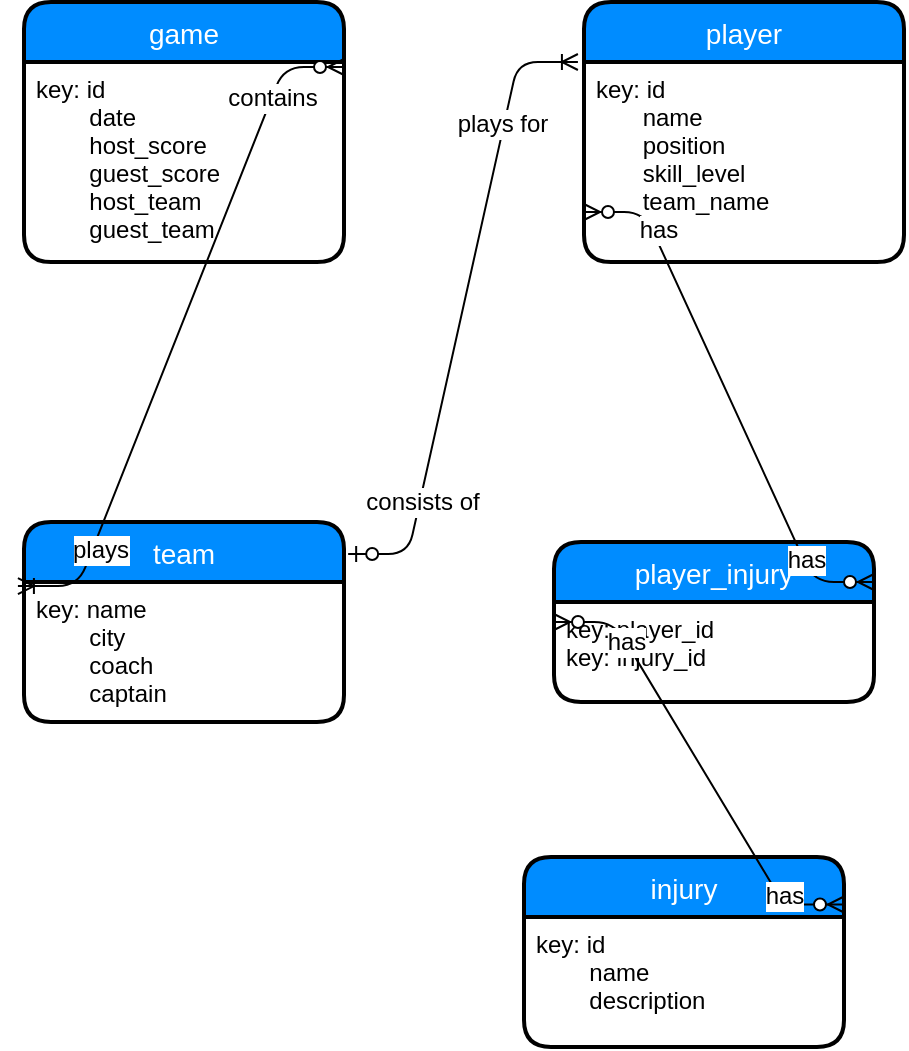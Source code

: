<mxfile pages="1" version="11.2.9" type="github"><diagram id="vhXfp4JsjjdhGnUz7M-C" name="Page-1"><mxGraphModel dx="1408" dy="731" grid="1" gridSize="10" guides="1" tooltips="1" connect="1" arrows="1" fold="1" page="1" pageScale="1" pageWidth="850" pageHeight="1100" math="0" shadow="0"><root><mxCell id="0"/><mxCell id="1" parent="0"/><mxCell id="agYAYHVk1H-KvEL8Wrme-14" value="team" style="swimlane;childLayout=stackLayout;horizontal=1;startSize=30;horizontalStack=0;fillColor=#008cff;fontColor=#FFFFFF;rounded=1;fontSize=14;fontStyle=0;strokeWidth=2;resizeParent=0;resizeLast=1;shadow=0;dashed=0;align=center;" parent="1" vertex="1"><mxGeometry x="80" y="300" width="160" height="100" as="geometry"/></mxCell><mxCell id="agYAYHVk1H-KvEL8Wrme-15" value="key: name&#10;        city&#10;        coach&#10;        captain" style="align=left;strokeColor=none;fillColor=none;spacingLeft=4;fontSize=12;verticalAlign=top;resizable=0;rotatable=0;part=1;fontStyle=0" parent="agYAYHVk1H-KvEL8Wrme-14" vertex="1"><mxGeometry y="30" width="160" height="70" as="geometry"/></mxCell><mxCell id="agYAYHVk1H-KvEL8Wrme-16" value="game" style="swimlane;childLayout=stackLayout;horizontal=1;startSize=30;horizontalStack=0;fillColor=#008cff;fontColor=#FFFFFF;rounded=1;fontSize=14;fontStyle=0;strokeWidth=2;resizeParent=0;resizeLast=1;shadow=0;dashed=0;align=center;" parent="1" vertex="1"><mxGeometry x="80" y="40" width="160" height="130" as="geometry"/></mxCell><mxCell id="agYAYHVk1H-KvEL8Wrme-17" value="key: id&#10;        date&#10;        host_score&#10;        guest_score&#10;        host_team&#10;        guest_team&#10;" style="align=left;strokeColor=none;fillColor=none;spacingLeft=4;fontSize=12;verticalAlign=top;resizable=0;rotatable=0;part=1;" parent="agYAYHVk1H-KvEL8Wrme-16" vertex="1"><mxGeometry y="30" width="160" height="100" as="geometry"/></mxCell><mxCell id="agYAYHVk1H-KvEL8Wrme-20" value="injury" style="swimlane;childLayout=stackLayout;horizontal=1;startSize=30;horizontalStack=0;fillColor=#008cff;fontColor=#FFFFFF;rounded=1;fontSize=14;fontStyle=0;strokeWidth=2;resizeParent=0;resizeLast=1;shadow=0;dashed=0;align=center;" parent="1" vertex="1"><mxGeometry x="330" y="467.5" width="160" height="95" as="geometry"/></mxCell><mxCell id="agYAYHVk1H-KvEL8Wrme-21" value="key: id&#10;        name&#10;        description" style="align=left;strokeColor=none;fillColor=none;spacingLeft=4;fontSize=12;verticalAlign=top;resizable=0;rotatable=0;part=1;" parent="agYAYHVk1H-KvEL8Wrme-20" vertex="1"><mxGeometry y="30" width="160" height="65" as="geometry"/></mxCell><mxCell id="agYAYHVk1H-KvEL8Wrme-24" value="" style="edgeStyle=entityRelationEdgeStyle;fontSize=12;html=1;endArrow=ERoneToMany;startArrow=ERzeroToMany;exitX=1;exitY=0.25;exitDx=0;exitDy=0;entryX=-0.019;entryY=0.029;entryDx=0;entryDy=0;entryPerimeter=0;" parent="1" source="agYAYHVk1H-KvEL8Wrme-16" target="agYAYHVk1H-KvEL8Wrme-15" edge="1"><mxGeometry width="100" height="100" relative="1" as="geometry"><mxPoint x="330" y="370" as="sourcePoint"/><mxPoint x="430" y="270" as="targetPoint"/></mxGeometry></mxCell><mxCell id="AAfJj_llaEV30lBEQIla-10" value="contains" style="text;html=1;resizable=0;points=[];align=center;verticalAlign=middle;labelBackgroundColor=#ffffff;" vertex="1" connectable="0" parent="agYAYHVk1H-KvEL8Wrme-24"><mxGeometry x="-0.727" relative="1" as="geometry"><mxPoint as="offset"/></mxGeometry></mxCell><mxCell id="AAfJj_llaEV30lBEQIla-11" value="plays" style="text;html=1;resizable=0;points=[];align=center;verticalAlign=middle;labelBackgroundColor=#ffffff;" vertex="1" connectable="0" parent="agYAYHVk1H-KvEL8Wrme-24"><mxGeometry x="0.697" y="3" relative="1" as="geometry"><mxPoint as="offset"/></mxGeometry></mxCell><mxCell id="AAfJj_llaEV30lBEQIla-1" value="player_injury" style="swimlane;childLayout=stackLayout;horizontal=1;startSize=30;horizontalStack=0;fillColor=#008cff;fontColor=#FFFFFF;rounded=1;fontSize=14;fontStyle=0;strokeWidth=2;resizeParent=0;resizeLast=1;shadow=0;dashed=0;align=center;" vertex="1" parent="1"><mxGeometry x="345" y="310" width="160" height="80" as="geometry"/></mxCell><mxCell id="AAfJj_llaEV30lBEQIla-2" value="key: player_id&#10;key: injury_id" style="align=left;strokeColor=none;fillColor=none;spacingLeft=4;fontSize=12;verticalAlign=top;resizable=0;rotatable=0;part=1;" vertex="1" parent="AAfJj_llaEV30lBEQIla-1"><mxGeometry y="30" width="160" height="50" as="geometry"/></mxCell><mxCell id="AAfJj_llaEV30lBEQIla-3" value="" style="edgeStyle=entityRelationEdgeStyle;fontSize=12;html=1;endArrow=ERoneToMany;startArrow=ERzeroToOne;exitX=1.013;exitY=0.16;exitDx=0;exitDy=0;entryX=-0.019;entryY=0;entryDx=0;entryDy=0;entryPerimeter=0;exitPerimeter=0;" edge="1" parent="1" source="agYAYHVk1H-KvEL8Wrme-14" target="agYAYHVk1H-KvEL8Wrme-19"><mxGeometry width="100" height="100" relative="1" as="geometry"><mxPoint x="240" y="622.5" as="sourcePoint"/><mxPoint x="290" y="527.5" as="targetPoint"/></mxGeometry></mxCell><mxCell id="AAfJj_llaEV30lBEQIla-12" value="consists of" style="text;html=1;resizable=0;points=[];align=center;verticalAlign=middle;labelBackgroundColor=#ffffff;" vertex="1" connectable="0" parent="AAfJj_llaEV30lBEQIla-3"><mxGeometry x="-0.635" y="-1" relative="1" as="geometry"><mxPoint as="offset"/></mxGeometry></mxCell><mxCell id="AAfJj_llaEV30lBEQIla-13" value="plays for" style="text;html=1;resizable=0;points=[];align=center;verticalAlign=middle;labelBackgroundColor=#ffffff;" vertex="1" connectable="0" parent="AAfJj_llaEV30lBEQIla-3"><mxGeometry x="0.603" y="1" relative="1" as="geometry"><mxPoint as="offset"/></mxGeometry></mxCell><mxCell id="agYAYHVk1H-KvEL8Wrme-18" value="player" style="swimlane;childLayout=stackLayout;horizontal=1;startSize=30;horizontalStack=0;fillColor=#008cff;fontColor=#FFFFFF;rounded=1;fontSize=14;fontStyle=0;strokeWidth=2;resizeParent=0;resizeLast=1;shadow=0;dashed=0;align=center;" parent="1" vertex="1"><mxGeometry x="360" y="40" width="160" height="130" as="geometry"/></mxCell><mxCell id="agYAYHVk1H-KvEL8Wrme-19" value="key: id&#10;       name&#10;       position&#10;       skill_level&#10;       team_name&#10;" style="align=left;strokeColor=none;fillColor=none;spacingLeft=4;fontSize=12;verticalAlign=top;resizable=0;rotatable=0;part=1;" parent="agYAYHVk1H-KvEL8Wrme-18" vertex="1"><mxGeometry y="30" width="160" height="100" as="geometry"/></mxCell><mxCell id="AAfJj_llaEV30lBEQIla-7" value="" style="edgeStyle=entityRelationEdgeStyle;fontSize=12;html=1;endArrow=ERzeroToMany;endFill=1;startArrow=ERzeroToMany;entryX=0;entryY=0.75;entryDx=0;entryDy=0;exitX=1;exitY=0.25;exitDx=0;exitDy=0;" edge="1" parent="1" source="AAfJj_llaEV30lBEQIla-1" target="agYAYHVk1H-KvEL8Wrme-19"><mxGeometry width="100" height="100" relative="1" as="geometry"><mxPoint x="580" y="470" as="sourcePoint"/><mxPoint x="680" y="370" as="targetPoint"/></mxGeometry></mxCell><mxCell id="AAfJj_llaEV30lBEQIla-14" value="has" style="text;html=1;resizable=0;points=[];align=center;verticalAlign=middle;labelBackgroundColor=#ffffff;" vertex="1" connectable="0" parent="AAfJj_llaEV30lBEQIla-7"><mxGeometry x="0.689" y="-2" relative="1" as="geometry"><mxPoint as="offset"/></mxGeometry></mxCell><mxCell id="AAfJj_llaEV30lBEQIla-15" value="has" style="text;html=1;resizable=0;points=[];align=center;verticalAlign=middle;labelBackgroundColor=#ffffff;" vertex="1" connectable="0" parent="AAfJj_llaEV30lBEQIla-7"><mxGeometry x="-0.684" y="-1" relative="1" as="geometry"><mxPoint as="offset"/></mxGeometry></mxCell><mxCell id="AAfJj_llaEV30lBEQIla-9" value="" style="edgeStyle=entityRelationEdgeStyle;fontSize=12;html=1;endArrow=ERzeroToMany;endFill=1;startArrow=ERzeroToMany;exitX=1;exitY=0.25;exitDx=0;exitDy=0;entryX=0;entryY=0.5;entryDx=0;entryDy=0;" edge="1" parent="1" source="agYAYHVk1H-KvEL8Wrme-20" target="AAfJj_llaEV30lBEQIla-1"><mxGeometry width="100" height="100" relative="1" as="geometry"><mxPoint x="510" y="490" as="sourcePoint"/><mxPoint x="610" y="390" as="targetPoint"/></mxGeometry></mxCell><mxCell id="AAfJj_llaEV30lBEQIla-16" value="has" style="text;html=1;resizable=0;points=[];align=center;verticalAlign=middle;labelBackgroundColor=#ffffff;" vertex="1" connectable="0" parent="AAfJj_llaEV30lBEQIla-9"><mxGeometry x="-0.704" y="-2" relative="1" as="geometry"><mxPoint as="offset"/></mxGeometry></mxCell><mxCell id="AAfJj_llaEV30lBEQIla-17" value="has" style="text;html=1;resizable=0;points=[];align=center;verticalAlign=middle;labelBackgroundColor=#ffffff;" vertex="1" connectable="0" parent="AAfJj_llaEV30lBEQIla-9"><mxGeometry x="0.63" relative="1" as="geometry"><mxPoint as="offset"/></mxGeometry></mxCell></root></mxGraphModel></diagram></mxfile>